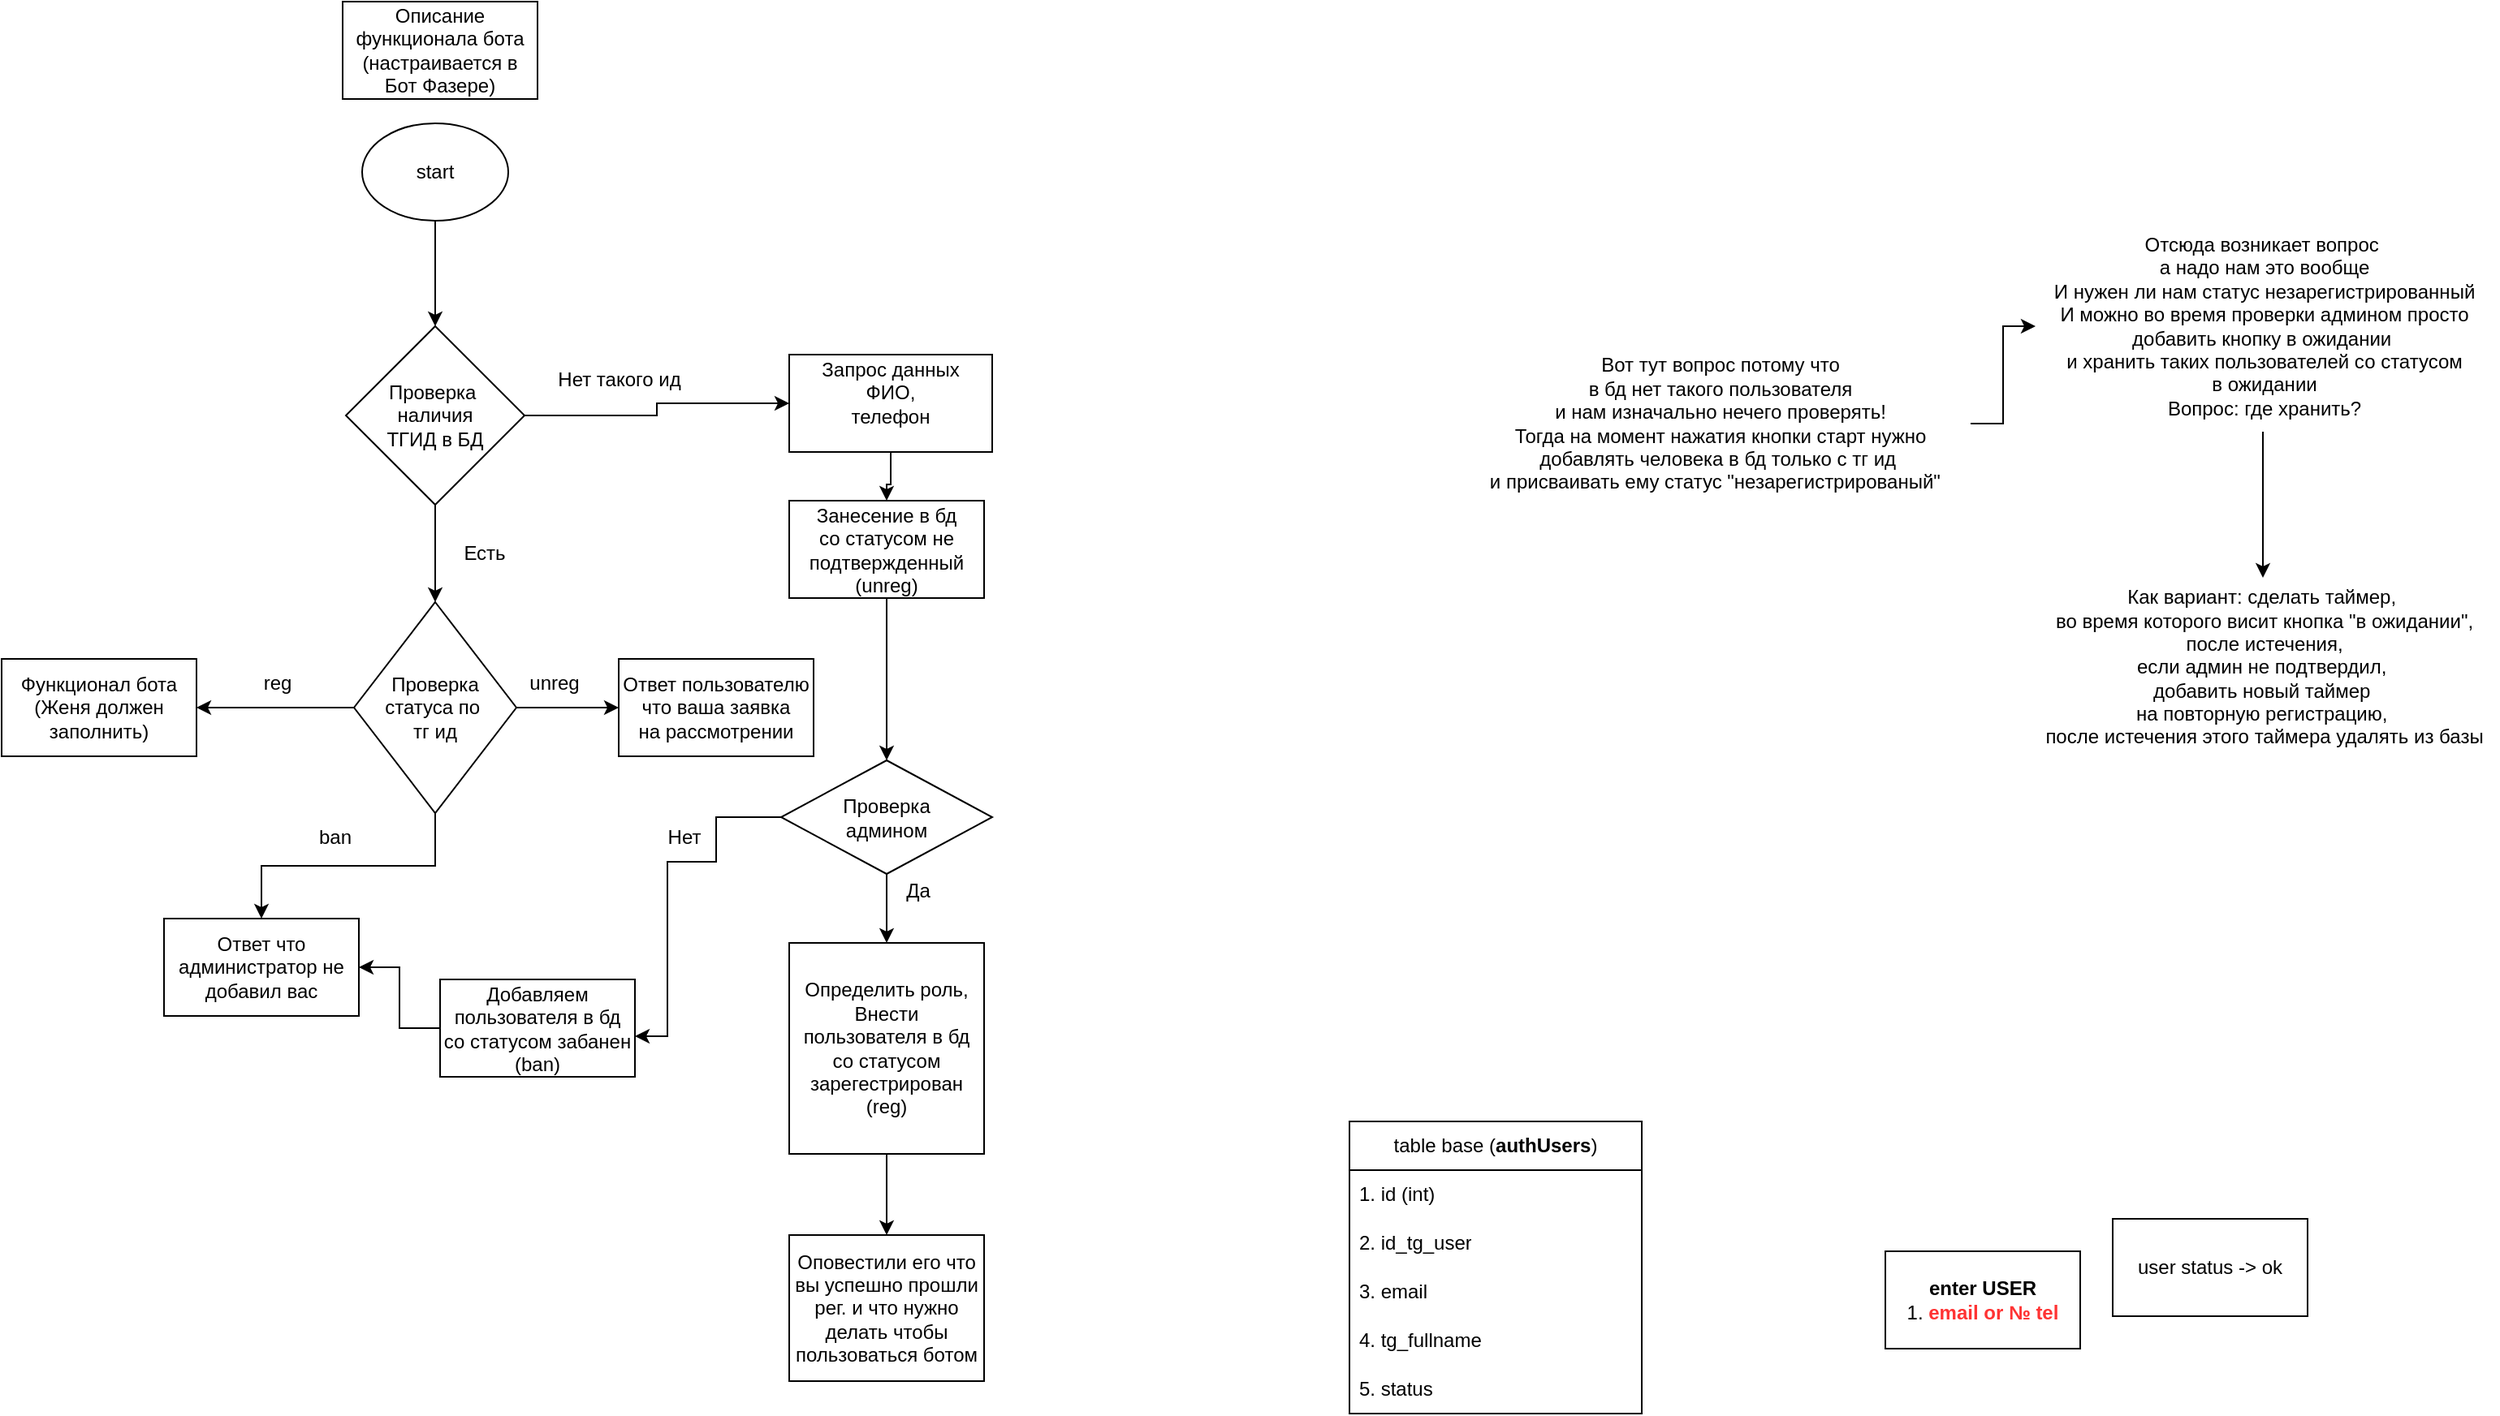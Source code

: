 <mxfile version="22.0.8" type="github">
  <diagram name="Страница — 1" id="HV1xr7kACfmK--PHIMH8">
    <mxGraphModel dx="2261" dy="1959" grid="1" gridSize="10" guides="1" tooltips="1" connect="1" arrows="1" fold="1" page="1" pageScale="1" pageWidth="827" pageHeight="1169" math="0" shadow="0">
      <root>
        <mxCell id="0" />
        <mxCell id="1" parent="0" />
        <mxCell id="dNWt-A3fO8eAE6qAIu2x-2" value="" style="edgeStyle=orthogonalEdgeStyle;rounded=0;orthogonalLoop=1;jettySize=auto;html=1;" parent="1" source="fbdDRWzfz0w073XtA8N0-1" target="dNWt-A3fO8eAE6qAIu2x-1" edge="1">
          <mxGeometry relative="1" as="geometry" />
        </mxCell>
        <mxCell id="fbdDRWzfz0w073XtA8N0-1" value="start" style="ellipse;whiteSpace=wrap;html=1;" parent="1" vertex="1">
          <mxGeometry x="-538" y="-15" width="90" height="60" as="geometry" />
        </mxCell>
        <mxCell id="fbdDRWzfz0w073XtA8N0-5" value="&lt;b&gt;enter USER&lt;/b&gt;&lt;br&gt;1. &lt;font color=&quot;#ff3333&quot;&gt;&lt;b&gt;email or № tel&lt;/b&gt;&lt;/font&gt;" style="whiteSpace=wrap;html=1;" parent="1" vertex="1">
          <mxGeometry x="400" y="680" width="120" height="60" as="geometry" />
        </mxCell>
        <mxCell id="cB9tNOrdEAfvo9i-5LgS-14" value="" style="edgeStyle=orthogonalEdgeStyle;rounded=0;orthogonalLoop=1;jettySize=auto;html=1;" parent="1" source="fbdDRWzfz0w073XtA8N0-7" target="cB9tNOrdEAfvo9i-5LgS-13" edge="1">
          <mxGeometry relative="1" as="geometry" />
        </mxCell>
        <mxCell id="fbdDRWzfz0w073XtA8N0-7" value="&lt;div&gt;Проверка&lt;/div&gt;&lt;div&gt;админом&lt;/div&gt;" style="rhombus;whiteSpace=wrap;html=1;" parent="1" vertex="1">
          <mxGeometry x="-280" y="377.5" width="130" height="70" as="geometry" />
        </mxCell>
        <mxCell id="fbdDRWzfz0w073XtA8N0-16" value="table base (&lt;b&gt;authUsers&lt;/b&gt;)" style="swimlane;fontStyle=0;childLayout=stackLayout;horizontal=1;startSize=30;horizontalStack=0;resizeParent=1;resizeParentMax=0;resizeLast=0;collapsible=1;marginBottom=0;whiteSpace=wrap;html=1;" parent="1" vertex="1">
          <mxGeometry x="70" y="600" width="180" height="180" as="geometry">
            <mxRectangle x="460" y="380" width="60" height="30" as="alternateBounds" />
          </mxGeometry>
        </mxCell>
        <mxCell id="fbdDRWzfz0w073XtA8N0-17" value="1. id (int)" style="text;strokeColor=none;fillColor=none;align=left;verticalAlign=middle;spacingLeft=4;spacingRight=4;overflow=hidden;points=[[0,0.5],[1,0.5]];portConstraint=eastwest;rotatable=0;whiteSpace=wrap;html=1;" parent="fbdDRWzfz0w073XtA8N0-16" vertex="1">
          <mxGeometry y="30" width="180" height="30" as="geometry" />
        </mxCell>
        <mxCell id="fbdDRWzfz0w073XtA8N0-18" value="2. id_tg_user" style="text;strokeColor=none;fillColor=none;align=left;verticalAlign=middle;spacingLeft=4;spacingRight=4;overflow=hidden;points=[[0,0.5],[1,0.5]];portConstraint=eastwest;rotatable=0;whiteSpace=wrap;html=1;" parent="fbdDRWzfz0w073XtA8N0-16" vertex="1">
          <mxGeometry y="60" width="180" height="30" as="geometry" />
        </mxCell>
        <mxCell id="fbdDRWzfz0w073XtA8N0-19" value="3. email" style="text;strokeColor=none;fillColor=none;align=left;verticalAlign=middle;spacingLeft=4;spacingRight=4;overflow=hidden;points=[[0,0.5],[1,0.5]];portConstraint=eastwest;rotatable=0;whiteSpace=wrap;html=1;" parent="fbdDRWzfz0w073XtA8N0-16" vertex="1">
          <mxGeometry y="90" width="180" height="30" as="geometry" />
        </mxCell>
        <mxCell id="fbdDRWzfz0w073XtA8N0-20" value="4. tg_fullname" style="text;strokeColor=none;fillColor=none;align=left;verticalAlign=middle;spacingLeft=4;spacingRight=4;overflow=hidden;points=[[0,0.5],[1,0.5]];portConstraint=eastwest;rotatable=0;whiteSpace=wrap;html=1;" parent="fbdDRWzfz0w073XtA8N0-16" vertex="1">
          <mxGeometry y="120" width="180" height="30" as="geometry" />
        </mxCell>
        <mxCell id="Xhc-xv8f4MnYaH1PwOZV-1" value="5. status" style="text;strokeColor=none;fillColor=none;align=left;verticalAlign=middle;spacingLeft=4;spacingRight=4;overflow=hidden;points=[[0,0.5],[1,0.5]];portConstraint=eastwest;rotatable=0;whiteSpace=wrap;html=1;" parent="fbdDRWzfz0w073XtA8N0-16" vertex="1">
          <mxGeometry y="150" width="180" height="30" as="geometry" />
        </mxCell>
        <mxCell id="Xhc-xv8f4MnYaH1PwOZV-2" value="user status -&amp;gt; ok" style="whiteSpace=wrap;html=1;" parent="1" vertex="1">
          <mxGeometry x="540" y="660" width="120" height="60" as="geometry" />
        </mxCell>
        <mxCell id="cB9tNOrdEAfvo9i-5LgS-6" value="" style="edgeStyle=orthogonalEdgeStyle;rounded=0;orthogonalLoop=1;jettySize=auto;html=1;" parent="1" source="cB9tNOrdEAfvo9i-5LgS-3" target="cB9tNOrdEAfvo9i-5LgS-5" edge="1">
          <mxGeometry relative="1" as="geometry" />
        </mxCell>
        <mxCell id="cB9tNOrdEAfvo9i-5LgS-18" value="" style="edgeStyle=orthogonalEdgeStyle;rounded=0;orthogonalLoop=1;jettySize=auto;html=1;" parent="1" source="cB9tNOrdEAfvo9i-5LgS-3" target="cB9tNOrdEAfvo9i-5LgS-17" edge="1">
          <mxGeometry relative="1" as="geometry" />
        </mxCell>
        <mxCell id="dNWt-A3fO8eAE6qAIu2x-17" value="" style="edgeStyle=orthogonalEdgeStyle;rounded=0;orthogonalLoop=1;jettySize=auto;html=1;" parent="1" source="cB9tNOrdEAfvo9i-5LgS-3" target="dNWt-A3fO8eAE6qAIu2x-16" edge="1">
          <mxGeometry relative="1" as="geometry" />
        </mxCell>
        <mxCell id="cB9tNOrdEAfvo9i-5LgS-3" value="&lt;div&gt;&lt;br&gt;&lt;/div&gt;&lt;div&gt;Проверка статуса по&amp;nbsp;&lt;/div&gt;&lt;div&gt;тг ид&lt;br&gt;&lt;/div&gt;&lt;div&gt;&lt;br&gt;&lt;/div&gt;" style="rhombus;whiteSpace=wrap;html=1;" parent="1" vertex="1">
          <mxGeometry x="-543" y="280" width="100" height="130" as="geometry" />
        </mxCell>
        <mxCell id="cB9tNOrdEAfvo9i-5LgS-5" value="&lt;div&gt;Функционал бота&lt;/div&gt;&lt;div&gt;(Женя должен заполнить)&lt;br&gt;&lt;/div&gt;" style="whiteSpace=wrap;html=1;" parent="1" vertex="1">
          <mxGeometry x="-760" y="315" width="120" height="60" as="geometry" />
        </mxCell>
        <mxCell id="cB9tNOrdEAfvo9i-5LgS-7" value="&lt;div&gt;reg&lt;/div&gt;" style="text;html=1;strokeColor=none;fillColor=none;align=center;verticalAlign=middle;whiteSpace=wrap;rounded=0;" parent="1" vertex="1">
          <mxGeometry x="-620" y="315" width="60" height="30" as="geometry" />
        </mxCell>
        <mxCell id="dNWt-A3fO8eAE6qAIu2x-14" value="" style="edgeStyle=orthogonalEdgeStyle;rounded=0;orthogonalLoop=1;jettySize=auto;html=1;" parent="1" source="cB9tNOrdEAfvo9i-5LgS-10" target="dNWt-A3fO8eAE6qAIu2x-13" edge="1">
          <mxGeometry relative="1" as="geometry" />
        </mxCell>
        <mxCell id="cB9tNOrdEAfvo9i-5LgS-10" value="&lt;div&gt;Запрос данных&lt;/div&gt;&lt;div&gt;ФИО,&lt;/div&gt;&lt;div&gt;телефон&lt;/div&gt;&lt;div&gt;&lt;br&gt;&lt;/div&gt;" style="whiteSpace=wrap;html=1;" parent="1" vertex="1">
          <mxGeometry x="-275" y="127.5" width="125" height="60" as="geometry" />
        </mxCell>
        <mxCell id="cB9tNOrdEAfvo9i-5LgS-27" value="" style="edgeStyle=orthogonalEdgeStyle;rounded=0;orthogonalLoop=1;jettySize=auto;html=1;entryX=0.5;entryY=0;entryDx=0;entryDy=0;" parent="1" source="cB9tNOrdEAfvo9i-5LgS-13" target="cB9tNOrdEAfvo9i-5LgS-26" edge="1">
          <mxGeometry relative="1" as="geometry">
            <mxPoint x="-214.941" y="602.5" as="targetPoint" />
          </mxGeometry>
        </mxCell>
        <mxCell id="cB9tNOrdEAfvo9i-5LgS-13" value="&lt;div&gt;Определить роль,&lt;/div&gt;&lt;div&gt;Внести пользователя в бд со статусом&lt;/div&gt;&lt;div&gt;зарегестрирован&lt;/div&gt;&lt;div&gt;(reg)&lt;/div&gt;" style="whiteSpace=wrap;html=1;" parent="1" vertex="1">
          <mxGeometry x="-275" y="490" width="120" height="130" as="geometry" />
        </mxCell>
        <mxCell id="cB9tNOrdEAfvo9i-5LgS-15" style="edgeStyle=orthogonalEdgeStyle;rounded=0;orthogonalLoop=1;jettySize=auto;html=1;exitX=0.5;exitY=1;exitDx=0;exitDy=0;" parent="1" source="cB9tNOrdEAfvo9i-5LgS-3" target="cB9tNOrdEAfvo9i-5LgS-3" edge="1">
          <mxGeometry relative="1" as="geometry" />
        </mxCell>
        <mxCell id="cB9tNOrdEAfvo9i-5LgS-16" style="edgeStyle=orthogonalEdgeStyle;rounded=0;orthogonalLoop=1;jettySize=auto;html=1;exitX=0.5;exitY=1;exitDx=0;exitDy=0;" parent="1" source="cB9tNOrdEAfvo9i-5LgS-3" target="cB9tNOrdEAfvo9i-5LgS-3" edge="1">
          <mxGeometry relative="1" as="geometry" />
        </mxCell>
        <mxCell id="cB9tNOrdEAfvo9i-5LgS-17" value="Ответ что администратор не добавил вас" style="whiteSpace=wrap;html=1;" parent="1" vertex="1">
          <mxGeometry x="-660" y="475" width="120" height="60" as="geometry" />
        </mxCell>
        <mxCell id="cB9tNOrdEAfvo9i-5LgS-19" value="ban" style="text;html=1;align=center;verticalAlign=middle;resizable=0;points=[];autosize=1;strokeColor=none;fillColor=none;" parent="1" vertex="1">
          <mxGeometry x="-575" y="410" width="40" height="30" as="geometry" />
        </mxCell>
        <mxCell id="cB9tNOrdEAfvo9i-5LgS-22" value="Нет" style="text;html=1;align=center;verticalAlign=middle;resizable=0;points=[];autosize=1;strokeColor=none;fillColor=none;" parent="1" vertex="1">
          <mxGeometry x="-360" y="410" width="40" height="30" as="geometry" />
        </mxCell>
        <mxCell id="cB9tNOrdEAfvo9i-5LgS-24" value="" style="edgeStyle=orthogonalEdgeStyle;rounded=0;orthogonalLoop=1;jettySize=auto;html=1;exitX=0;exitY=0.5;exitDx=0;exitDy=0;entryX=1;entryY=0.583;entryDx=0;entryDy=0;entryPerimeter=0;" parent="1" source="fbdDRWzfz0w073XtA8N0-7" target="cB9tNOrdEAfvo9i-5LgS-23" edge="1">
          <mxGeometry relative="1" as="geometry">
            <mxPoint x="-300" y="440" as="sourcePoint" />
            <mxPoint x="-540" y="510" as="targetPoint" />
            <Array as="points">
              <mxPoint x="-320" y="412" />
              <mxPoint x="-320" y="440" />
              <mxPoint x="-350" y="440" />
              <mxPoint x="-350" y="548" />
            </Array>
          </mxGeometry>
        </mxCell>
        <mxCell id="dNWt-A3fO8eAE6qAIu2x-9" value="" style="edgeStyle=orthogonalEdgeStyle;rounded=0;orthogonalLoop=1;jettySize=auto;html=1;" parent="1" source="cB9tNOrdEAfvo9i-5LgS-23" target="cB9tNOrdEAfvo9i-5LgS-17" edge="1">
          <mxGeometry relative="1" as="geometry" />
        </mxCell>
        <mxCell id="cB9tNOrdEAfvo9i-5LgS-23" value="&lt;div&gt;Добавляем пользователя в бд&lt;/div&gt;&lt;div&gt;со статусом забанен&lt;/div&gt;&lt;div&gt;(ban)&lt;/div&gt;" style="whiteSpace=wrap;html=1;" parent="1" vertex="1">
          <mxGeometry x="-490" y="512.5" width="120" height="60" as="geometry" />
        </mxCell>
        <mxCell id="cB9tNOrdEAfvo9i-5LgS-25" value="Да" style="text;html=1;align=center;verticalAlign=middle;resizable=0;points=[];autosize=1;strokeColor=none;fillColor=none;" parent="1" vertex="1">
          <mxGeometry x="-216" y="442.5" width="40" height="30" as="geometry" />
        </mxCell>
        <mxCell id="cB9tNOrdEAfvo9i-5LgS-26" value="&lt;div&gt;Оповестили его что вы успешно прошли рег. и что нужно делать чтобы пользоваться ботом&lt;br&gt;&lt;/div&gt;" style="whiteSpace=wrap;html=1;" parent="1" vertex="1">
          <mxGeometry x="-275" y="670" width="120" height="90" as="geometry" />
        </mxCell>
        <mxCell id="cB9tNOrdEAfvo9i-5LgS-33" value="" style="edgeStyle=orthogonalEdgeStyle;rounded=0;orthogonalLoop=1;jettySize=auto;html=1;" parent="1" source="cB9tNOrdEAfvo9i-5LgS-28" target="cB9tNOrdEAfvo9i-5LgS-32" edge="1">
          <mxGeometry relative="1" as="geometry" />
        </mxCell>
        <mxCell id="cB9tNOrdEAfvo9i-5LgS-28" value="&lt;div&gt;Вот тут вопрос потому что&lt;/div&gt;&lt;div&gt;в бд нет такого пользователя&lt;/div&gt;&lt;div&gt;и нам изначально нечего проверять!&lt;/div&gt;&lt;div&gt;Тогда на момент нажатия кнопки старт нужно&lt;/div&gt;&lt;div&gt;добавлять человека в бд только с тг ид&amp;nbsp;&lt;/div&gt;&lt;div&gt;и присваивать ему статус &quot;незарегистрированый&quot;&lt;span style=&quot;background-color: initial;&quot;&gt;&amp;nbsp;&amp;nbsp;&lt;/span&gt;&lt;/div&gt;" style="text;html=1;align=center;verticalAlign=middle;resizable=0;points=[];autosize=1;strokeColor=none;fillColor=none;" parent="1" vertex="1">
          <mxGeometry x="142.5" y="120" width="310" height="100" as="geometry" />
        </mxCell>
        <mxCell id="4rc7v7VnKUdFsgKfLmEG-2" value="" style="edgeStyle=orthogonalEdgeStyle;rounded=0;orthogonalLoop=1;jettySize=auto;html=1;" parent="1" source="cB9tNOrdEAfvo9i-5LgS-32" target="4rc7v7VnKUdFsgKfLmEG-1" edge="1">
          <mxGeometry relative="1" as="geometry" />
        </mxCell>
        <mxCell id="cB9tNOrdEAfvo9i-5LgS-32" value="&lt;div&gt;Отсюда возникает вопрос&amp;nbsp;&lt;/div&gt;&lt;div&gt;а надо нам это вообще&lt;/div&gt;&lt;div&gt;И нужен ли нам статус незарегистрированный&lt;/div&gt;&lt;div&gt;И можно во время проверки админом просто &lt;br&gt;&lt;/div&gt;&lt;div&gt;добавить кнопку в ожидании&amp;nbsp;&lt;/div&gt;&lt;div&gt;и хранить таких пользователей со статусом &lt;br&gt;&lt;/div&gt;&lt;div&gt;в ожидании&lt;br&gt; &lt;/div&gt;&lt;div&gt;Вопрос: где хранить?&lt;/div&gt;" style="text;html=1;align=center;verticalAlign=middle;resizable=0;points=[];autosize=1;strokeColor=none;fillColor=none;" parent="1" vertex="1">
          <mxGeometry x="492.5" y="45" width="280" height="130" as="geometry" />
        </mxCell>
        <mxCell id="4rc7v7VnKUdFsgKfLmEG-1" value="&lt;div&gt;Как вариант: сделать таймер,&amp;nbsp;&lt;/div&gt;&lt;div&gt;во время которого висит кнопка &quot;в ожидании&quot;,&lt;/div&gt;&lt;div&gt;&amp;nbsp;после&amp;nbsp;&lt;span style=&quot;background-color: initial;&quot;&gt;истечения,&amp;nbsp;&lt;/span&gt;&lt;/div&gt;&lt;div&gt;&lt;span style=&quot;background-color: initial;&quot;&gt;если админ не подтвердил,&amp;nbsp;&lt;/span&gt;&lt;/div&gt;&lt;div&gt;добавить новый таймер&amp;nbsp;&lt;/div&gt;&lt;div&gt;на повторную регистрацию,&amp;nbsp;&lt;/div&gt;&lt;div&gt;после истечения этого таймера удалять из базы&lt;/div&gt;" style="text;html=1;align=center;verticalAlign=middle;resizable=0;points=[];autosize=1;strokeColor=none;fillColor=none;" parent="1" vertex="1">
          <mxGeometry x="487.5" y="265" width="290" height="110" as="geometry" />
        </mxCell>
        <mxCell id="dNWt-A3fO8eAE6qAIu2x-4" value="" style="edgeStyle=orthogonalEdgeStyle;rounded=0;orthogonalLoop=1;jettySize=auto;html=1;" parent="1" source="dNWt-A3fO8eAE6qAIu2x-1" target="cB9tNOrdEAfvo9i-5LgS-3" edge="1">
          <mxGeometry relative="1" as="geometry" />
        </mxCell>
        <mxCell id="dNWt-A3fO8eAE6qAIu2x-8" value="" style="edgeStyle=orthogonalEdgeStyle;rounded=0;orthogonalLoop=1;jettySize=auto;html=1;" parent="1" source="dNWt-A3fO8eAE6qAIu2x-1" target="cB9tNOrdEAfvo9i-5LgS-10" edge="1">
          <mxGeometry relative="1" as="geometry">
            <mxPoint x="-358" y="165" as="targetPoint" />
          </mxGeometry>
        </mxCell>
        <mxCell id="dNWt-A3fO8eAE6qAIu2x-1" value="&lt;div&gt;Проверка&amp;nbsp;&lt;/div&gt;&lt;div&gt;наличия&lt;/div&gt;&lt;div&gt;ТГИД в БД&lt;/div&gt;" style="rhombus;whiteSpace=wrap;html=1;" parent="1" vertex="1">
          <mxGeometry x="-548" y="110" width="110" height="110" as="geometry" />
        </mxCell>
        <mxCell id="dNWt-A3fO8eAE6qAIu2x-5" value="&lt;div&gt;Есть&lt;/div&gt;" style="text;html=1;align=center;verticalAlign=middle;resizable=0;points=[];autosize=1;strokeColor=none;fillColor=none;" parent="1" vertex="1">
          <mxGeometry x="-488" y="235" width="50" height="30" as="geometry" />
        </mxCell>
        <mxCell id="dNWt-A3fO8eAE6qAIu2x-10" value="&lt;div&gt;Нет такого ид&lt;/div&gt;" style="text;html=1;align=center;verticalAlign=middle;resizable=0;points=[];autosize=1;strokeColor=none;fillColor=none;" parent="1" vertex="1">
          <mxGeometry x="-430" y="127.5" width="100" height="30" as="geometry" />
        </mxCell>
        <mxCell id="dNWt-A3fO8eAE6qAIu2x-15" value="" style="edgeStyle=orthogonalEdgeStyle;rounded=0;orthogonalLoop=1;jettySize=auto;html=1;" parent="1" source="dNWt-A3fO8eAE6qAIu2x-13" target="fbdDRWzfz0w073XtA8N0-7" edge="1">
          <mxGeometry relative="1" as="geometry" />
        </mxCell>
        <mxCell id="dNWt-A3fO8eAE6qAIu2x-13" value="&lt;div&gt;Занесение в бд&lt;/div&gt;&lt;div&gt;со статусом не подтвержденный&lt;/div&gt;&lt;div&gt;(unreg)&lt;/div&gt;" style="whiteSpace=wrap;html=1;" parent="1" vertex="1">
          <mxGeometry x="-275" y="217.5" width="120" height="60" as="geometry" />
        </mxCell>
        <mxCell id="dNWt-A3fO8eAE6qAIu2x-16" value="&lt;div&gt;Ответ пользователю&lt;/div&gt;&lt;div&gt;что ваша заявка&lt;/div&gt;&lt;div&gt;на рассмотрении &lt;br&gt;&lt;/div&gt;" style="whiteSpace=wrap;html=1;" parent="1" vertex="1">
          <mxGeometry x="-380" y="315" width="120" height="60" as="geometry" />
        </mxCell>
        <mxCell id="dNWt-A3fO8eAE6qAIu2x-18" value="unreg" style="text;html=1;align=center;verticalAlign=middle;resizable=0;points=[];autosize=1;strokeColor=none;fillColor=none;" parent="1" vertex="1">
          <mxGeometry x="-450" y="315" width="60" height="30" as="geometry" />
        </mxCell>
        <mxCell id="bhgiwxy8n1-WDYLIOc4l-3" value="Описание функционала бота (настраивается в Бот Фазере)" style="rounded=0;whiteSpace=wrap;html=1;" vertex="1" parent="1">
          <mxGeometry x="-550" y="-90" width="120" height="60" as="geometry" />
        </mxCell>
      </root>
    </mxGraphModel>
  </diagram>
</mxfile>
